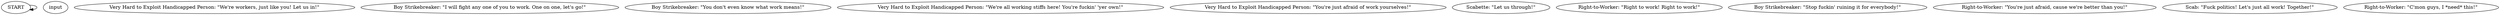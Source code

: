 # GATES / SCAB barks four
# a whole bunch of scabs barks for some other location
# ==================================================
digraph G {
	  0 [label="START"];
	  1 [label="input"];
	  2 [label="Very Hard to Exploit Handicapped Person: \"We're workers, just like you! Let us in!\""];
	  3 [label="Boy Strikebreaker: \"I will fight any one of you to work. One on one, let's go!\""];
	  4 [label="Boy Strikebreaker: \"You don't even know what work means!\""];
	  5 [label="Very Hard to Exploit Handicapped Person: \"We're all working stiffs here! You're fuckin' 'yer own!\""];
	  6 [label="Very Hard to Exploit Handicapped Person: \"You're just afraid of work yourselves!\""];
	  7 [label="Scabette: \"Let us through!\""];
	  8 [label="Right-to-Worker: \"Right to work! Right to work!\""];
	  9 [label="Boy Strikebreaker: \"Stop fuckin' ruining it for everybody!\""];
	  10 [label="Right-to-Worker: \"You're just afraid, cause we're better than you!\""];
	  11 [label="Scab: \"Fuck politics! Let's just all work! Together!\""];
	  12 [label="Right-to-Worker: \"C'mon guys, I *need* this!\""];
	  0 -> 0
}

